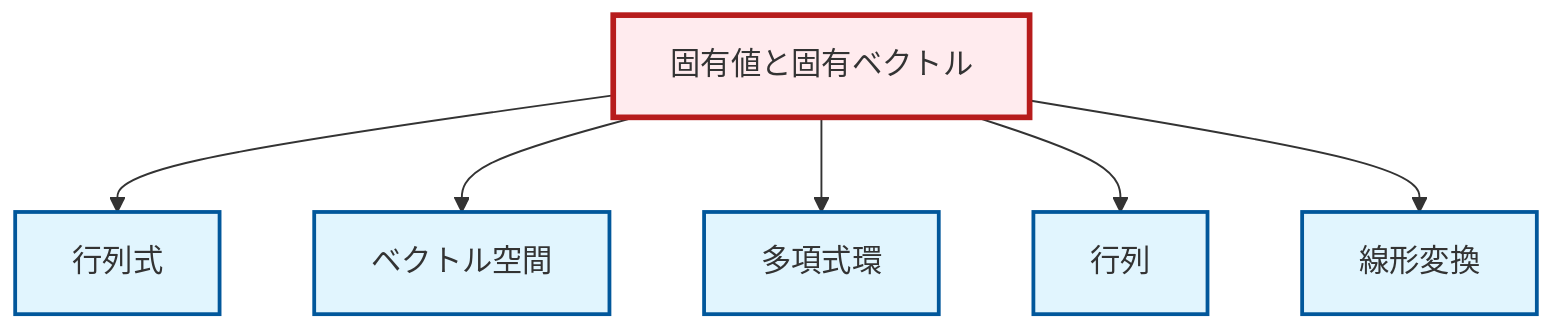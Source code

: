 graph TD
    classDef definition fill:#e1f5fe,stroke:#01579b,stroke-width:2px
    classDef theorem fill:#f3e5f5,stroke:#4a148c,stroke-width:2px
    classDef axiom fill:#fff3e0,stroke:#e65100,stroke-width:2px
    classDef example fill:#e8f5e9,stroke:#1b5e20,stroke-width:2px
    classDef current fill:#ffebee,stroke:#b71c1c,stroke-width:3px
    def-matrix["行列"]:::definition
    def-linear-transformation["線形変換"]:::definition
    def-polynomial-ring["多項式環"]:::definition
    def-determinant["行列式"]:::definition
    def-vector-space["ベクトル空間"]:::definition
    def-eigenvalue-eigenvector["固有値と固有ベクトル"]:::definition
    def-eigenvalue-eigenvector --> def-determinant
    def-eigenvalue-eigenvector --> def-vector-space
    def-eigenvalue-eigenvector --> def-polynomial-ring
    def-eigenvalue-eigenvector --> def-matrix
    def-eigenvalue-eigenvector --> def-linear-transformation
    class def-eigenvalue-eigenvector current